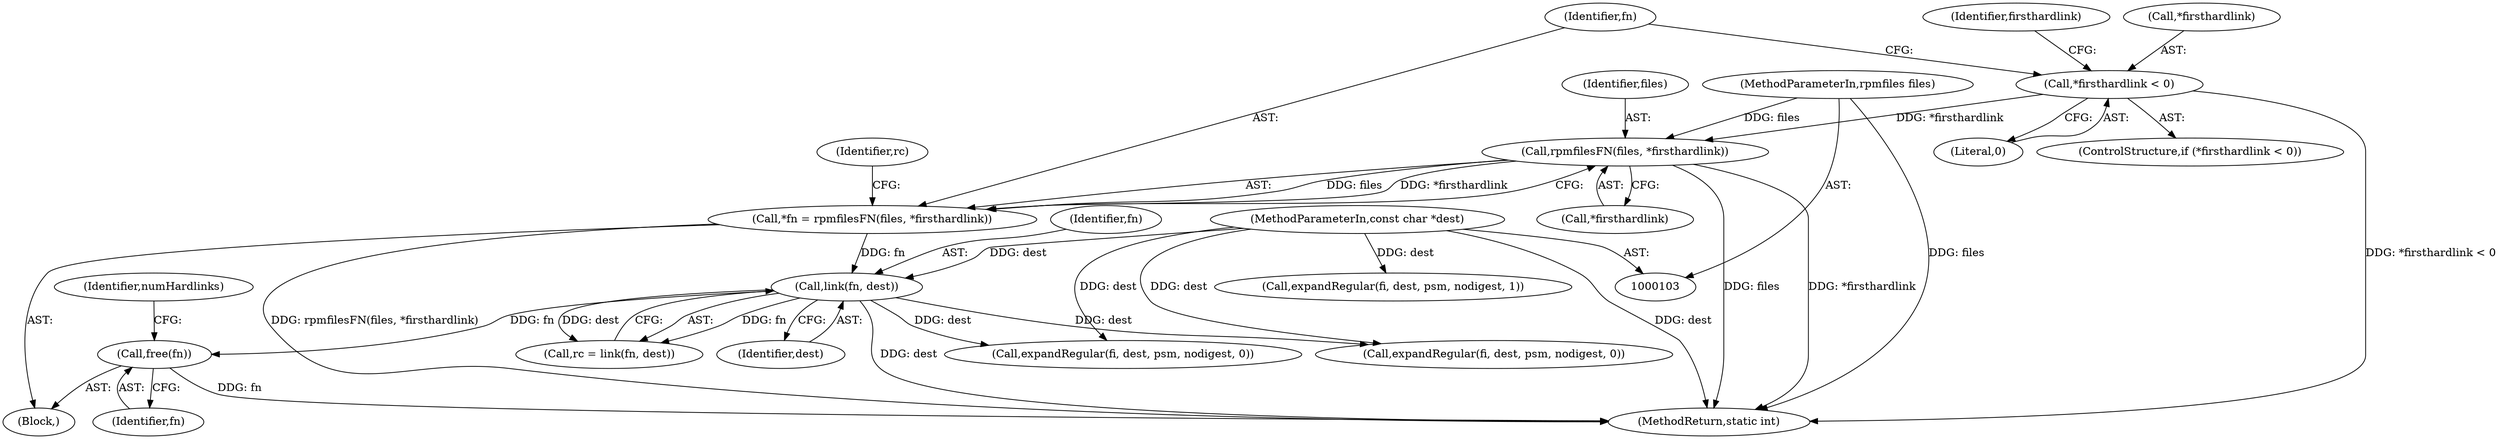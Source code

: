 digraph "0_rpm_404ef011c300207cdb1e531670384564aae04bdc_0@API" {
"1000167" [label="(Call,free(fn))"];
"1000156" [label="(Call,link(fn, dest))"];
"1000148" [label="(Call,*fn = rpmfilesFN(files, *firsthardlink))"];
"1000150" [label="(Call,rpmfilesFN(files, *firsthardlink))"];
"1000106" [label="(MethodParameterIn,rpmfiles files)"];
"1000127" [label="(Call,*firsthardlink < 0)"];
"1000105" [label="(MethodParameterIn,const char *dest)"];
"1000126" [label="(ControlStructure,if (*firsthardlink < 0))"];
"1000167" [label="(Call,free(fn))"];
"1000128" [label="(Call,*firsthardlink)"];
"1000134" [label="(Identifier,firsthardlink)"];
"1000155" [label="(Identifier,rc)"];
"1000127" [label="(Call,*firsthardlink < 0)"];
"1000139" [label="(Call,expandRegular(fi, dest, psm, nodigest, 1))"];
"1000168" [label="(Identifier,fn)"];
"1000149" [label="(Identifier,fn)"];
"1000130" [label="(Literal,0)"];
"1000152" [label="(Call,*firsthardlink)"];
"1000151" [label="(Identifier,files)"];
"1000179" [label="(Call,expandRegular(fi, dest, psm, nodigest, 0))"];
"1000214" [label="(MethodReturn,static int)"];
"1000154" [label="(Call,rc = link(fn, dest))"];
"1000150" [label="(Call,rpmfilesFN(files, *firsthardlink))"];
"1000105" [label="(MethodParameterIn,const char *dest)"];
"1000156" [label="(Call,link(fn, dest))"];
"1000195" [label="(Call,expandRegular(fi, dest, psm, nodigest, 0))"];
"1000146" [label="(Block,)"];
"1000148" [label="(Call,*fn = rpmfilesFN(files, *firsthardlink))"];
"1000106" [label="(MethodParameterIn,rpmfiles files)"];
"1000171" [label="(Identifier,numHardlinks)"];
"1000158" [label="(Identifier,dest)"];
"1000157" [label="(Identifier,fn)"];
"1000167" -> "1000146"  [label="AST: "];
"1000167" -> "1000168"  [label="CFG: "];
"1000168" -> "1000167"  [label="AST: "];
"1000171" -> "1000167"  [label="CFG: "];
"1000167" -> "1000214"  [label="DDG: fn"];
"1000156" -> "1000167"  [label="DDG: fn"];
"1000156" -> "1000154"  [label="AST: "];
"1000156" -> "1000158"  [label="CFG: "];
"1000157" -> "1000156"  [label="AST: "];
"1000158" -> "1000156"  [label="AST: "];
"1000154" -> "1000156"  [label="CFG: "];
"1000156" -> "1000214"  [label="DDG: dest"];
"1000156" -> "1000154"  [label="DDG: fn"];
"1000156" -> "1000154"  [label="DDG: dest"];
"1000148" -> "1000156"  [label="DDG: fn"];
"1000105" -> "1000156"  [label="DDG: dest"];
"1000156" -> "1000179"  [label="DDG: dest"];
"1000156" -> "1000195"  [label="DDG: dest"];
"1000148" -> "1000146"  [label="AST: "];
"1000148" -> "1000150"  [label="CFG: "];
"1000149" -> "1000148"  [label="AST: "];
"1000150" -> "1000148"  [label="AST: "];
"1000155" -> "1000148"  [label="CFG: "];
"1000148" -> "1000214"  [label="DDG: rpmfilesFN(files, *firsthardlink)"];
"1000150" -> "1000148"  [label="DDG: files"];
"1000150" -> "1000148"  [label="DDG: *firsthardlink"];
"1000150" -> "1000152"  [label="CFG: "];
"1000151" -> "1000150"  [label="AST: "];
"1000152" -> "1000150"  [label="AST: "];
"1000150" -> "1000214"  [label="DDG: files"];
"1000150" -> "1000214"  [label="DDG: *firsthardlink"];
"1000106" -> "1000150"  [label="DDG: files"];
"1000127" -> "1000150"  [label="DDG: *firsthardlink"];
"1000106" -> "1000103"  [label="AST: "];
"1000106" -> "1000214"  [label="DDG: files"];
"1000127" -> "1000126"  [label="AST: "];
"1000127" -> "1000130"  [label="CFG: "];
"1000128" -> "1000127"  [label="AST: "];
"1000130" -> "1000127"  [label="AST: "];
"1000134" -> "1000127"  [label="CFG: "];
"1000149" -> "1000127"  [label="CFG: "];
"1000127" -> "1000214"  [label="DDG: *firsthardlink < 0"];
"1000105" -> "1000103"  [label="AST: "];
"1000105" -> "1000214"  [label="DDG: dest"];
"1000105" -> "1000139"  [label="DDG: dest"];
"1000105" -> "1000179"  [label="DDG: dest"];
"1000105" -> "1000195"  [label="DDG: dest"];
}
